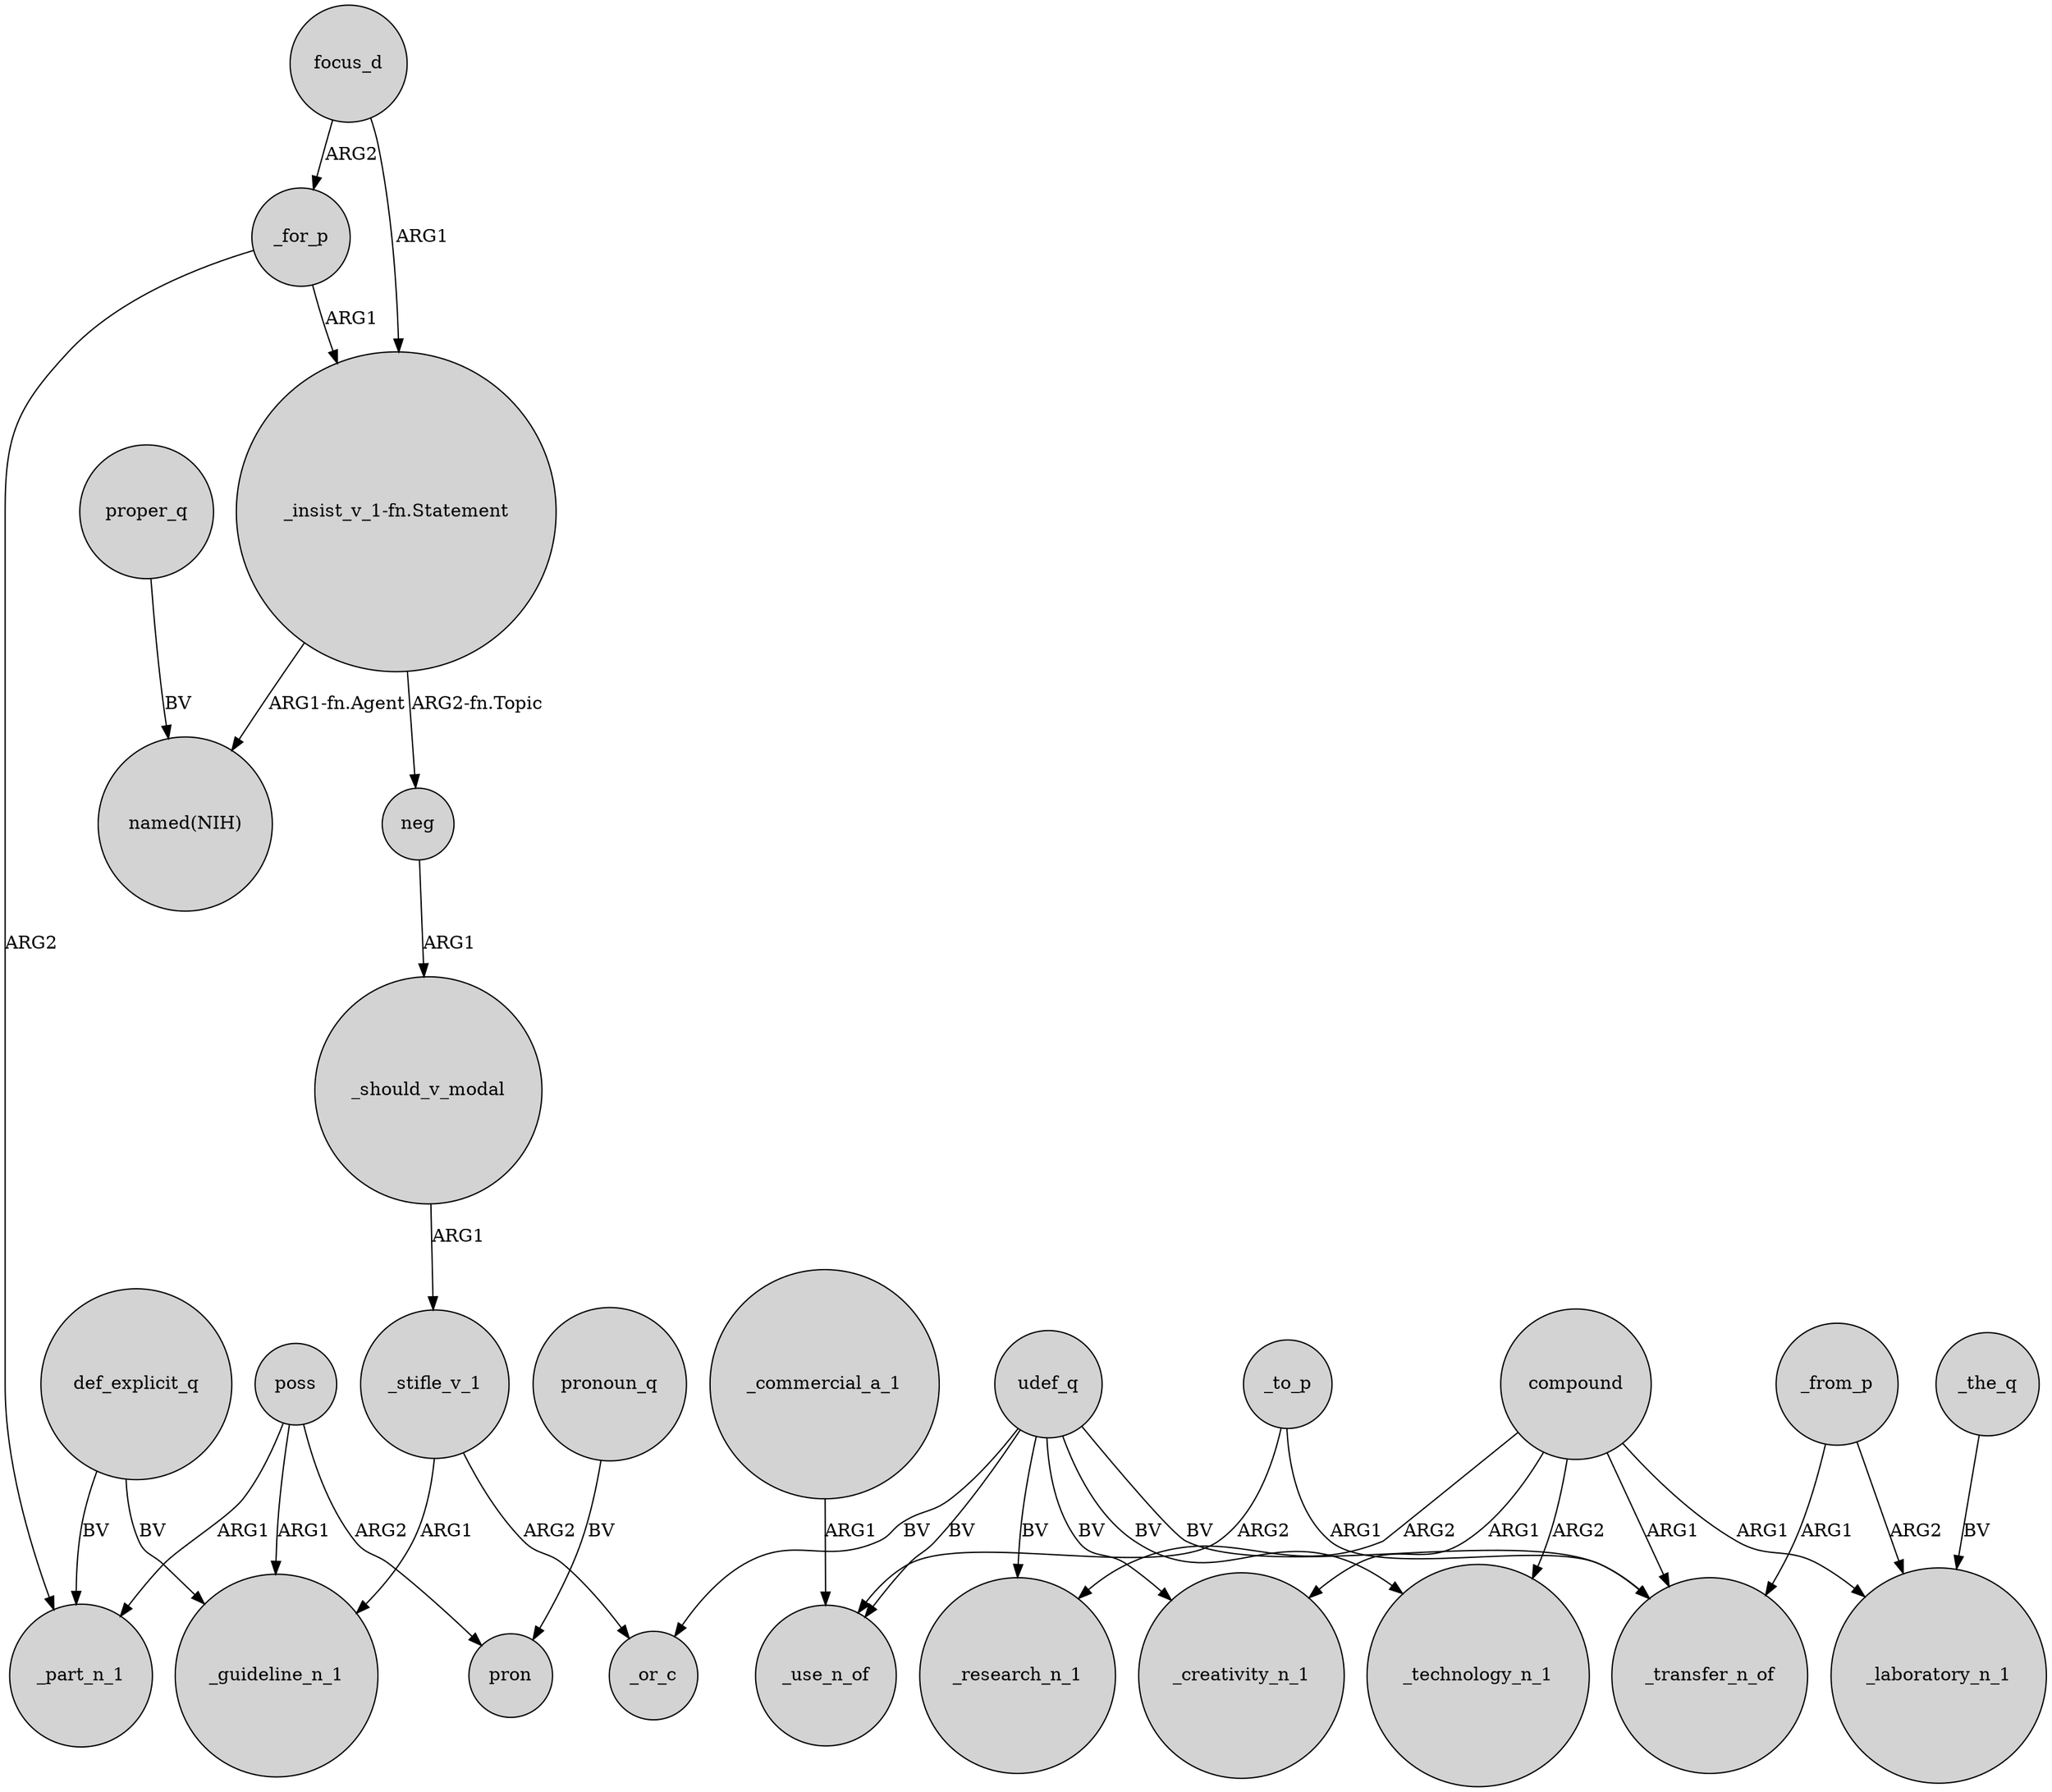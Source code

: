 digraph {
	node [shape=circle style=filled]
	_should_v_modal -> _stifle_v_1 [label=ARG1]
	poss -> pron [label=ARG2]
	focus_d -> "_insist_v_1-fn.Statement" [label=ARG1]
	neg -> _should_v_modal [label=ARG1]
	udef_q -> _use_n_of [label=BV]
	compound -> _creativity_n_1 [label=ARG1]
	udef_q -> _research_n_1 [label=BV]
	_to_p -> _transfer_n_of [label=ARG1]
	poss -> _part_n_1 [label=ARG1]
	udef_q -> _transfer_n_of [label=BV]
	_stifle_v_1 -> _guideline_n_1 [label=ARG1]
	udef_q -> _or_c [label=BV]
	"_insist_v_1-fn.Statement" -> neg [label="ARG2-fn.Topic"]
	focus_d -> _for_p [label=ARG2]
	_for_p -> "_insist_v_1-fn.Statement" [label=ARG1]
	pronoun_q -> pron [label=BV]
	compound -> _laboratory_n_1 [label=ARG1]
	compound -> _transfer_n_of [label=ARG1]
	_from_p -> _laboratory_n_1 [label=ARG2]
	_stifle_v_1 -> _or_c [label=ARG2]
	compound -> _technology_n_1 [label=ARG2]
	_to_p -> _use_n_of [label=ARG2]
	poss -> _guideline_n_1 [label=ARG1]
	proper_q -> "named(NIH)" [label=BV]
	udef_q -> _technology_n_1 [label=BV]
	"_insist_v_1-fn.Statement" -> "named(NIH)" [label="ARG1-fn.Agent"]
	_the_q -> _laboratory_n_1 [label=BV]
	udef_q -> _creativity_n_1 [label=BV]
	_from_p -> _transfer_n_of [label=ARG1]
	def_explicit_q -> _guideline_n_1 [label=BV]
	_for_p -> _part_n_1 [label=ARG2]
	_commercial_a_1 -> _use_n_of [label=ARG1]
	compound -> _research_n_1 [label=ARG2]
	def_explicit_q -> _part_n_1 [label=BV]
}
